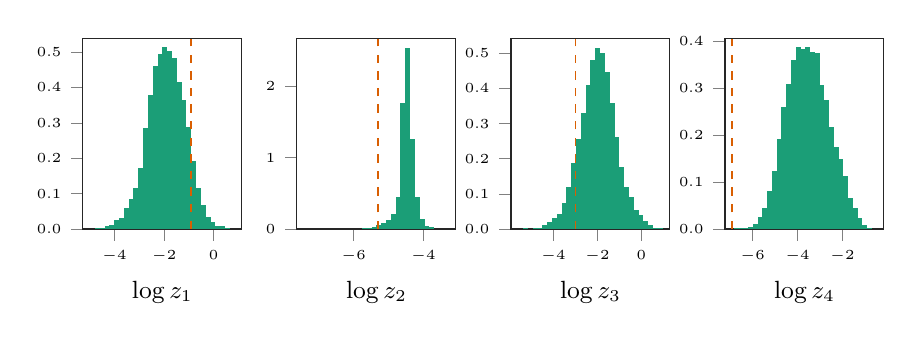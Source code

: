 % This file was created by matplotlib2tikz v0.6.11.
\begin{tikzpicture}

\definecolor{color1}{rgb}{0.851,0.373,0.008}
\definecolor{color0}{rgb}{0.106,0.62,0.467}

\begin{groupplot}[group style={group size=4 by 1, horizontal sep=7mm, vertical sep=5mm}, height=40mm, width=36mm]
\nextgroupplot[
xlabel={\small $\log z_1$},
xmin=-5.273, xmax=1.141,
ymin=0, ymax=0.538,
ytick={0,0.1,0.2,0.3,0.4,0.5,0.6},
yticklabels={0.0,0.1,0.2,0.3,0.4,0.5,},
tick align=outside,
tick pos=left,
x grid style={white!80.0!black},
y grid style={white!80.0!black},
axis line style={lightgray!20.0!black},
every tick label/.append style={font=\tiny}
]
\draw[fill=color0,draw opacity=0] (axis cs:-4.981,0) rectangle (axis cs:-4.787,0.001);
\draw[fill=color0,draw opacity=0] (axis cs:-4.787,0) rectangle (axis cs:-4.592,0.002);
\draw[fill=color0,draw opacity=0] (axis cs:-4.592,0) rectangle (axis cs:-4.398,0.003);
\draw[fill=color0,draw opacity=0] (axis cs:-4.398,0) rectangle (axis cs:-4.204,0.007);
\draw[fill=color0,draw opacity=0] (axis cs:-4.204,0) rectangle (axis cs:-4.009,0.012);
\draw[fill=color0,draw opacity=0] (axis cs:-4.009,0) rectangle (axis cs:-3.815,0.024);
\draw[fill=color0,draw opacity=0] (axis cs:-3.815,0) rectangle (axis cs:-3.621,0.031);
\draw[fill=color0,draw opacity=0] (axis cs:-3.621,0) rectangle (axis cs:-3.426,0.059);
\draw[fill=color0,draw opacity=0] (axis cs:-3.426,0) rectangle (axis cs:-3.232,0.086);
\draw[fill=color0,draw opacity=0] (axis cs:-3.232,0) rectangle (axis cs:-3.038,0.115);
\draw[fill=color0,draw opacity=0] (axis cs:-3.038,0) rectangle (axis cs:-2.843,0.173);
\draw[fill=color0,draw opacity=0] (axis cs:-2.843,0) rectangle (axis cs:-2.649,0.285);
\draw[fill=color0,draw opacity=0] (axis cs:-2.649,0) rectangle (axis cs:-2.455,0.379);
\draw[fill=color0,draw opacity=0] (axis cs:-2.455,0) rectangle (axis cs:-2.26,0.459);
\draw[fill=color0,draw opacity=0] (axis cs:-2.26,0) rectangle (axis cs:-2.066,0.494);
\draw[fill=color0,draw opacity=0] (axis cs:-2.066,0) rectangle (axis cs:-1.872,0.513);
\draw[fill=color0,draw opacity=0] (axis cs:-1.872,0) rectangle (axis cs:-1.677,0.504);
\draw[fill=color0,draw opacity=0] (axis cs:-1.677,0) rectangle (axis cs:-1.483,0.484);
\draw[fill=color0,draw opacity=0] (axis cs:-1.483,0) rectangle (axis cs:-1.289,0.414);
\draw[fill=color0,draw opacity=0] (axis cs:-1.289,0) rectangle (axis cs:-1.094,0.364);
\draw[fill=color0,draw opacity=0] (axis cs:-1.094,0) rectangle (axis cs:-0.9,0.289);
\draw[fill=color0,draw opacity=0] (axis cs:-0.9,0) rectangle (axis cs:-0.706,0.191);
\draw[fill=color0,draw opacity=0] (axis cs:-0.706,0) rectangle (axis cs:-0.511,0.117);
\draw[fill=color0,draw opacity=0] (axis cs:-0.511,0) rectangle (axis cs:-0.317,0.067);
\draw[fill=color0,draw opacity=0] (axis cs:-0.317,0) rectangle (axis cs:-0.123,0.035);
\draw[fill=color0,draw opacity=0] (axis cs:-0.123,0) rectangle (axis cs:0.072,0.021);
\draw[fill=color0,draw opacity=0] (axis cs:0.072,0) rectangle (axis cs:0.266,0.009);
\draw[fill=color0,draw opacity=0] (axis cs:0.266,0) rectangle (axis cs:0.46,0.008);
\draw[fill=color0,draw opacity=0] (axis cs:0.46,0) rectangle (axis cs:0.655,0.002);
\draw[fill=color0,draw opacity=0] (axis cs:0.655,0) rectangle (axis cs:0.849,0.0);
\addplot [semithick, color1, dashed, forget plot]
table {%
-0.916 0
-0.916 0.538
};
\nextgroupplot[
xlabel={\small $\log z_2$},
xmin=-7.626, xmax=-3.069,
ymin=0, ymax=2.674,
tick align=outside,
tick pos=left,
x grid style={white!80.0!black},
y grid style={white!80.0!black},
axis line style={lightgray!20.0!black},
every tick label/.append style={font=\tiny}
]
\draw[fill=color0,draw opacity=0] (axis cs:-7.419,0) rectangle (axis cs:-7.281,2.897e-05);
\draw[fill=color0,draw opacity=0] (axis cs:-7.281,0) rectangle (axis cs:-7.143,0.0);
\draw[fill=color0,draw opacity=0] (axis cs:-7.143,0) rectangle (axis cs:-7.005,0.0);
\draw[fill=color0,draw opacity=0] (axis cs:-7.005,0) rectangle (axis cs:-6.867,0.0);
\draw[fill=color0,draw opacity=0] (axis cs:-6.867,0) rectangle (axis cs:-6.729,0.0);
\draw[fill=color0,draw opacity=0] (axis cs:-6.729,0) rectangle (axis cs:-6.591,0.0);
\draw[fill=color0,draw opacity=0] (axis cs:-6.591,0) rectangle (axis cs:-6.453,0.0);
\draw[fill=color0,draw opacity=0] (axis cs:-6.453,0) rectangle (axis cs:-6.315,0.001);
\draw[fill=color0,draw opacity=0] (axis cs:-6.315,0) rectangle (axis cs:-6.176,0.001);
\draw[fill=color0,draw opacity=0] (axis cs:-6.176,0) rectangle (axis cs:-6.038,0.001);
\draw[fill=color0,draw opacity=0] (axis cs:-6.038,0) rectangle (axis cs:-5.9,0.003);
\draw[fill=color0,draw opacity=0] (axis cs:-5.9,0) rectangle (axis cs:-5.762,0.006);
\draw[fill=color0,draw opacity=0] (axis cs:-5.762,0) rectangle (axis cs:-5.624,0.012);
\draw[fill=color0,draw opacity=0] (axis cs:-5.624,0) rectangle (axis cs:-5.486,0.019);
\draw[fill=color0,draw opacity=0] (axis cs:-5.486,0) rectangle (axis cs:-5.348,0.03);
\draw[fill=color0,draw opacity=0] (axis cs:-5.348,0) rectangle (axis cs:-5.21,0.052);
\draw[fill=color0,draw opacity=0] (axis cs:-5.21,0) rectangle (axis cs:-5.072,0.082);
\draw[fill=color0,draw opacity=0] (axis cs:-5.072,0) rectangle (axis cs:-4.934,0.125);
\draw[fill=color0,draw opacity=0] (axis cs:-4.934,0) rectangle (axis cs:-4.796,0.214);
\draw[fill=color0,draw opacity=0] (axis cs:-4.796,0) rectangle (axis cs:-4.657,0.446);
\draw[fill=color0,draw opacity=0] (axis cs:-4.657,0) rectangle (axis cs:-4.519,1.775);
\draw[fill=color0,draw opacity=0] (axis cs:-4.519,0) rectangle (axis cs:-4.381,2.547);
\draw[fill=color0,draw opacity=0] (axis cs:-4.381,0) rectangle (axis cs:-4.243,1.267);
\draw[fill=color0,draw opacity=0] (axis cs:-4.243,0) rectangle (axis cs:-4.105,0.448);
\draw[fill=color0,draw opacity=0] (axis cs:-4.105,0) rectangle (axis cs:-3.967,0.139);
\draw[fill=color0,draw opacity=0] (axis cs:-3.967,0) rectangle (axis cs:-3.829,0.042);
\draw[fill=color0,draw opacity=0] (axis cs:-3.829,0) rectangle (axis cs:-3.691,0.024);
\draw[fill=color0,draw opacity=0] (axis cs:-3.691,0) rectangle (axis cs:-3.553,0.005);
\draw[fill=color0,draw opacity=0] (axis cs:-3.553,0) rectangle (axis cs:-3.415,0.002);
\draw[fill=color0,draw opacity=0] (axis cs:-3.415,0) rectangle (axis cs:-3.277,0.0);
\addplot [semithick, color1, dashed, forget plot]
table {%
-5.298 0
-5.298 2.674
};
\nextgroupplot[
xlabel={\small $\log z_3$},
xmin=-5.917, xmax=1.294,
ymin=0, ymax=0.542,
ytick={0,0.1,0.2,0.3,0.4,0.5,0.6},
yticklabels={0.0,0.1,0.2,0.3,0.4,0.5,},
tick align=outside,
tick pos=left,
x grid style={white!80.0!black},
y grid style={white!80.0!black},
axis line style={lightgray!20.0!black},
every tick label/.append style={font=\tiny}
]
\draw[fill=color0,draw opacity=0] (axis cs:-5.589,0) rectangle (axis cs:-5.371,0.001);
\draw[fill=color0,draw opacity=0] (axis cs:-5.371,0) rectangle (axis cs:-5.152,0.002);
\draw[fill=color0,draw opacity=0] (axis cs:-5.152,0) rectangle (axis cs:-4.934,0.001);
\draw[fill=color0,draw opacity=0] (axis cs:-4.934,0) rectangle (axis cs:-4.715,0.004);
\draw[fill=color0,draw opacity=0] (axis cs:-4.715,0) rectangle (axis cs:-4.497,0.003);
\draw[fill=color0,draw opacity=0] (axis cs:-4.497,0) rectangle (axis cs:-4.278,0.011);
\draw[fill=color0,draw opacity=0] (axis cs:-4.278,0) rectangle (axis cs:-4.06,0.019);
\draw[fill=color0,draw opacity=0] (axis cs:-4.06,0) rectangle (axis cs:-3.841,0.032);
\draw[fill=color0,draw opacity=0] (axis cs:-3.841,0) rectangle (axis cs:-3.623,0.043);
\draw[fill=color0,draw opacity=0] (axis cs:-3.623,0) rectangle (axis cs:-3.404,0.073);
\draw[fill=color0,draw opacity=0] (axis cs:-3.404,0) rectangle (axis cs:-3.186,0.12);
\draw[fill=color0,draw opacity=0] (axis cs:-3.186,0) rectangle (axis cs:-2.967,0.188);
\draw[fill=color0,draw opacity=0] (axis cs:-2.967,0) rectangle (axis cs:-2.749,0.256);
\draw[fill=color0,draw opacity=0] (axis cs:-2.749,0) rectangle (axis cs:-2.53,0.33);
\draw[fill=color0,draw opacity=0] (axis cs:-2.53,0) rectangle (axis cs:-2.312,0.41);
\draw[fill=color0,draw opacity=0] (axis cs:-2.312,0) rectangle (axis cs:-2.093,0.481);
\draw[fill=color0,draw opacity=0] (axis cs:-2.093,0) rectangle (axis cs:-1.875,0.516);
\draw[fill=color0,draw opacity=0] (axis cs:-1.875,0) rectangle (axis cs:-1.656,0.502);
\draw[fill=color0,draw opacity=0] (axis cs:-1.656,0) rectangle (axis cs:-1.438,0.447);
\draw[fill=color0,draw opacity=0] (axis cs:-1.438,0) rectangle (axis cs:-1.219,0.358);
\draw[fill=color0,draw opacity=0] (axis cs:-1.219,0) rectangle (axis cs:-1.001,0.262);
\draw[fill=color0,draw opacity=0] (axis cs:-1.001,0) rectangle (axis cs:-0.782,0.177);
\draw[fill=color0,draw opacity=0] (axis cs:-0.782,0) rectangle (axis cs:-0.564,0.12);
\draw[fill=color0,draw opacity=0] (axis cs:-0.564,0) rectangle (axis cs:-0.345,0.09);
\draw[fill=color0,draw opacity=0] (axis cs:-0.345,0) rectangle (axis cs:-0.127,0.055);
\draw[fill=color0,draw opacity=0] (axis cs:-0.127,0) rectangle (axis cs:0.092,0.039);
\draw[fill=color0,draw opacity=0] (axis cs:0.092,0) rectangle (axis cs:0.31,0.022);
\draw[fill=color0,draw opacity=0] (axis cs:0.31,0) rectangle (axis cs:0.529,0.011);
\draw[fill=color0,draw opacity=0] (axis cs:0.529,0) rectangle (axis cs:0.747,0.003);
\draw[fill=color0,draw opacity=0] (axis cs:0.747,0) rectangle (axis cs:0.966,0.002);
\addplot [semithick, color1, dashed, forget plot]
table {%
-2.996 0
-2.996 0.542
};
\nextgroupplot[
xlabel={\small $\log z_4$},
xmin=-7.23, xmax=-0.144,
ymin=0, ymax=0.406,
ytick={0,0.1,0.2,0.3,0.4,0.5},
yticklabels={0.0,0.1,0.2,0.3,0.4,},
tick align=outside,
tick pos=left,
x grid style={white!80.0!black},
y grid style={white!80.0!black},
axis line style={lightgray!20.0!black},
every tick label/.append style={font=\tiny}
]
\draw[fill=color0,draw opacity=0] (axis cs:-6.836,0) rectangle (axis cs:-6.623,0.001);
\draw[fill=color0,draw opacity=0] (axis cs:-6.623,0) rectangle (axis cs:-6.411,0.001);
\draw[fill=color0,draw opacity=0] (axis cs:-6.411,0) rectangle (axis cs:-6.199,0.001);
\draw[fill=color0,draw opacity=0] (axis cs:-6.199,0) rectangle (axis cs:-5.986,0.004);
\draw[fill=color0,draw opacity=0] (axis cs:-5.986,0) rectangle (axis cs:-5.774,0.01);
\draw[fill=color0,draw opacity=0] (axis cs:-5.774,0) rectangle (axis cs:-5.562,0.026);
\draw[fill=color0,draw opacity=0] (axis cs:-5.562,0) rectangle (axis cs:-5.349,0.044);
\draw[fill=color0,draw opacity=0] (axis cs:-5.349,0) rectangle (axis cs:-5.137,0.082);
\draw[fill=color0,draw opacity=0] (axis cs:-5.137,0) rectangle (axis cs:-4.925,0.124);
\draw[fill=color0,draw opacity=0] (axis cs:-4.925,0) rectangle (axis cs:-4.712,0.191);
\draw[fill=color0,draw opacity=0] (axis cs:-4.712,0) rectangle (axis cs:-4.5,0.259);
\draw[fill=color0,draw opacity=0] (axis cs:-4.5,0) rectangle (axis cs:-4.288,0.309);
\draw[fill=color0,draw opacity=0] (axis cs:-4.288,0) rectangle (axis cs:-4.075,0.361);
\draw[fill=color0,draw opacity=0] (axis cs:-4.075,0) rectangle (axis cs:-3.863,0.387);
\draw[fill=color0,draw opacity=0] (axis cs:-3.863,0) rectangle (axis cs:-3.651,0.383);
\draw[fill=color0,draw opacity=0] (axis cs:-3.651,0) rectangle (axis cs:-3.438,0.387);
\draw[fill=color0,draw opacity=0] (axis cs:-3.438,0) rectangle (axis cs:-3.226,0.378);
\draw[fill=color0,draw opacity=0] (axis cs:-3.226,0) rectangle (axis cs:-3.014,0.376);
\draw[fill=color0,draw opacity=0] (axis cs:-3.014,0) rectangle (axis cs:-2.801,0.306);
\draw[fill=color0,draw opacity=0] (axis cs:-2.801,0) rectangle (axis cs:-2.589,0.276);
\draw[fill=color0,draw opacity=0] (axis cs:-2.589,0) rectangle (axis cs:-2.377,0.218);
\draw[fill=color0,draw opacity=0] (axis cs:-2.377,0) rectangle (axis cs:-2.164,0.175);
\draw[fill=color0,draw opacity=0] (axis cs:-2.164,0) rectangle (axis cs:-1.952,0.15);
\draw[fill=color0,draw opacity=0] (axis cs:-1.952,0) rectangle (axis cs:-1.74,0.113);
\draw[fill=color0,draw opacity=0] (axis cs:-1.74,0) rectangle (axis cs:-1.527,0.066);
\draw[fill=color0,draw opacity=0] (axis cs:-1.527,0) rectangle (axis cs:-1.315,0.045);
\draw[fill=color0,draw opacity=0] (axis cs:-1.315,0) rectangle (axis cs:-1.103,0.024);
\draw[fill=color0,draw opacity=0] (axis cs:-1.103,0) rectangle (axis cs:-0.89,0.009);
\draw[fill=color0,draw opacity=0] (axis cs:-0.89,0) rectangle (axis cs:-0.678,0.002);
\draw[fill=color0,draw opacity=0] (axis cs:-0.678,0) rectangle (axis cs:-0.466,0.0);
\addplot [semithick, color1, dashed, forget plot]
table {%
-6.908 0
-6.908 0.406
};
\end{groupplot}

\end{tikzpicture}

